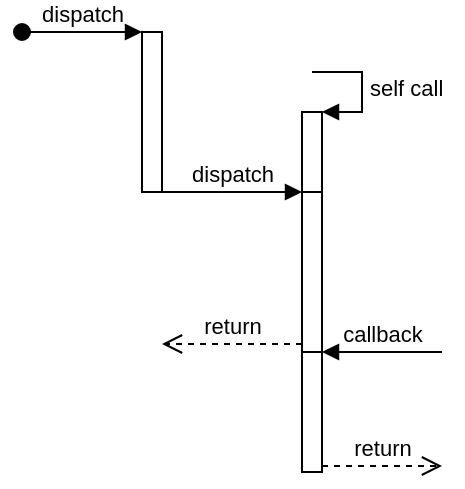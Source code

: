 <mxfile version="13.8.6" type="github"><diagram id="rkRg91yvawpchocIyfSg" name="Page-1"><mxGraphModel dx="1038" dy="548" grid="1" gridSize="10" guides="1" tooltips="1" connect="1" arrows="1" fold="1" page="1" pageScale="1" pageWidth="827" pageHeight="1169" math="0" shadow="0"><root><mxCell id="0"/><mxCell id="1" parent="0"/><mxCell id="Lr_YcpuyXjPkZM5JiRon-19" value="" style="html=1;points=[];perimeter=orthogonalPerimeter;" vertex="1" parent="1"><mxGeometry x="140" y="130" width="10" height="80" as="geometry"/></mxCell><mxCell id="Lr_YcpuyXjPkZM5JiRon-20" value="dispatch" style="html=1;verticalAlign=bottom;startArrow=oval;endArrow=block;startSize=8;" edge="1" target="Lr_YcpuyXjPkZM5JiRon-19" parent="1"><mxGeometry relative="1" as="geometry"><mxPoint x="80" y="130" as="sourcePoint"/></mxGeometry></mxCell><mxCell id="Lr_YcpuyXjPkZM5JiRon-21" value="" style="html=1;points=[];perimeter=orthogonalPerimeter;" vertex="1" parent="1"><mxGeometry x="220" y="210" width="10" height="80" as="geometry"/></mxCell><mxCell id="Lr_YcpuyXjPkZM5JiRon-22" value="dispatch" style="html=1;verticalAlign=bottom;endArrow=block;entryX=0;entryY=0;" edge="1" target="Lr_YcpuyXjPkZM5JiRon-21" parent="1"><mxGeometry relative="1" as="geometry"><mxPoint x="150" y="210" as="sourcePoint"/></mxGeometry></mxCell><mxCell id="Lr_YcpuyXjPkZM5JiRon-23" value="return" style="html=1;verticalAlign=bottom;endArrow=open;dashed=1;endSize=8;exitX=0;exitY=0.95;" edge="1" source="Lr_YcpuyXjPkZM5JiRon-21" parent="1"><mxGeometry relative="1" as="geometry"><mxPoint x="150" y="286" as="targetPoint"/></mxGeometry></mxCell><mxCell id="Lr_YcpuyXjPkZM5JiRon-24" value="" style="html=1;points=[];perimeter=orthogonalPerimeter;" vertex="1" parent="1"><mxGeometry x="220" y="170" width="10" height="40" as="geometry"/></mxCell><mxCell id="Lr_YcpuyXjPkZM5JiRon-25" value="self call" style="edgeStyle=orthogonalEdgeStyle;html=1;align=left;spacingLeft=2;endArrow=block;rounded=0;entryX=1;entryY=0;" edge="1" target="Lr_YcpuyXjPkZM5JiRon-24" parent="1"><mxGeometry relative="1" as="geometry"><mxPoint x="225" y="150" as="sourcePoint"/><Array as="points"><mxPoint x="250" y="150"/></Array></mxGeometry></mxCell><mxCell id="Lr_YcpuyXjPkZM5JiRon-26" value="" style="html=1;points=[];perimeter=orthogonalPerimeter;" vertex="1" parent="1"><mxGeometry x="220" y="290" width="10" height="60" as="geometry"/></mxCell><mxCell id="Lr_YcpuyXjPkZM5JiRon-27" value="callback" style="html=1;verticalAlign=bottom;endArrow=block;entryX=1;entryY=0;" edge="1" target="Lr_YcpuyXjPkZM5JiRon-26" parent="1"><mxGeometry relative="1" as="geometry"><mxPoint x="290" y="290" as="sourcePoint"/></mxGeometry></mxCell><mxCell id="Lr_YcpuyXjPkZM5JiRon-28" value="return" style="html=1;verticalAlign=bottom;endArrow=open;dashed=1;endSize=8;exitX=1;exitY=0.95;" edge="1" source="Lr_YcpuyXjPkZM5JiRon-26" parent="1"><mxGeometry relative="1" as="geometry"><mxPoint x="290" y="347" as="targetPoint"/></mxGeometry></mxCell></root></mxGraphModel></diagram></mxfile>